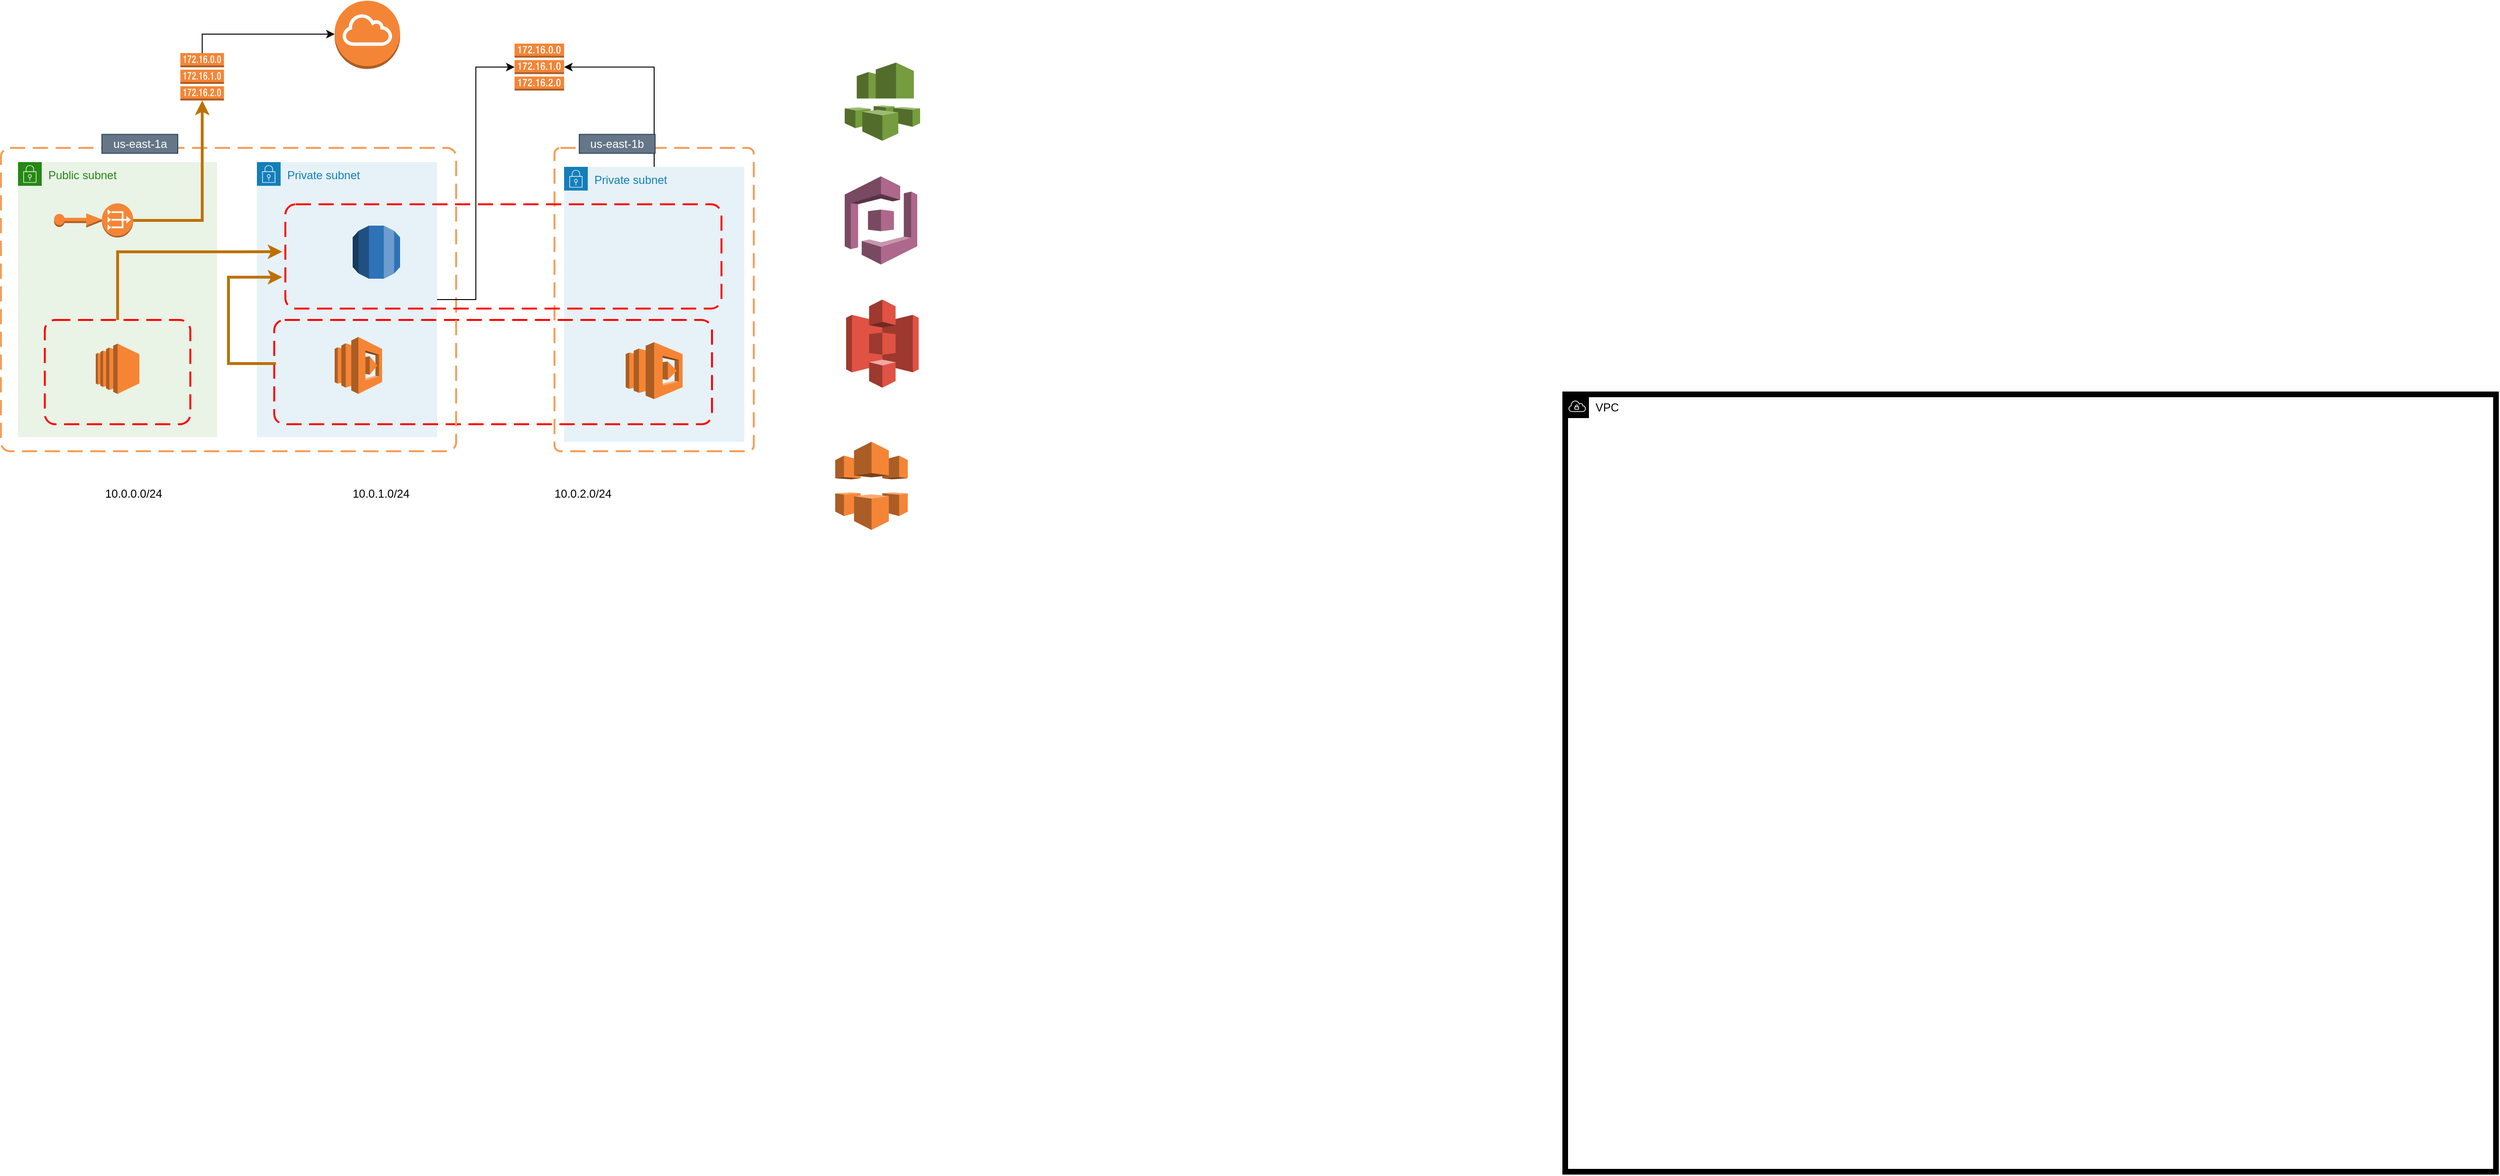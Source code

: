 <mxfile>
    <diagram id="79B9tlmsqGTh1D3DdXJI" name="ACME Diagram">
        <mxGraphModel dx="2442" dy="924" grid="1" gridSize="10" guides="1" tooltips="1" connect="1" arrows="1" fold="1" page="1" pageScale="1" pageWidth="827" pageHeight="1169" math="0" shadow="0">
            <root>
                <mxCell id="0"/>
                <mxCell id="1" parent="0"/>
                <mxCell id="6AXqKsSlTVGJSSD1UK3N-7" value="Private subnet" style="points=[[0,0],[0.25,0],[0.5,0],[0.75,0],[1,0],[1,0.25],[1,0.5],[1,0.75],[1,1],[0.75,1],[0.5,1],[0.25,1],[0,1],[0,0.75],[0,0.5],[0,0.25]];outlineConnect=0;gradientColor=none;html=1;whiteSpace=wrap;fontSize=12;fontStyle=0;shape=mxgraph.aws4.group;grIcon=mxgraph.aws4.group_security_group;grStroke=0;strokeColor=#147EBA;fillColor=#E6F2F8;verticalAlign=top;align=left;spacingLeft=30;fontColor=#147EBA;dashed=0;" parent="1" vertex="1">
                    <mxGeometry x="414" y="240" width="190" height="290" as="geometry"/>
                </mxCell>
                <mxCell id="6AXqKsSlTVGJSSD1UK3N-5" value="Private subnet" style="points=[[0,0],[0.25,0],[0.5,0],[0.75,0],[1,0],[1,0.25],[1,0.5],[1,0.75],[1,1],[0.75,1],[0.5,1],[0.25,1],[0,1],[0,0.75],[0,0.5],[0,0.25]];outlineConnect=0;gradientColor=none;html=1;whiteSpace=wrap;fontSize=12;fontStyle=0;shape=mxgraph.aws4.group;grIcon=mxgraph.aws4.group_security_group;grStroke=0;strokeColor=#147EBA;fillColor=#E6F2F8;verticalAlign=top;align=left;spacingLeft=30;fontColor=#147EBA;dashed=0;" parent="1" vertex="1">
                    <mxGeometry x="90" y="235" width="190" height="290" as="geometry"/>
                </mxCell>
                <mxCell id="6AXqKsSlTVGJSSD1UK3N-25" value="" style="rounded=1;arcSize=10;dashed=1;strokeColor=#ff0000;fillColor=none;gradientColor=none;dashPattern=8 4;strokeWidth=2;" parent="1" vertex="1">
                    <mxGeometry x="108.25" y="401.5" width="461.75" height="110" as="geometry"/>
                </mxCell>
                <mxCell id="6AXqKsSlTVGJSSD1UK3N-28" value="" style="rounded=1;arcSize=3;dashed=1;strokeColor=#F59D56;fillColor=none;gradientColor=none;dashPattern=8 4;strokeWidth=2;" parent="1" vertex="1">
                    <mxGeometry x="403.86" y="220" width="210.25" height="320" as="geometry"/>
                </mxCell>
                <mxCell id="6AXqKsSlTVGJSSD1UK3N-27" value="" style="rounded=1;arcSize=3;dashed=1;strokeColor=#F59D56;fillColor=none;gradientColor=none;dashPattern=8 4;strokeWidth=2;" parent="1" vertex="1">
                    <mxGeometry x="-180" y="220" width="480.13" height="320" as="geometry"/>
                </mxCell>
                <mxCell id="6AXqKsSlTVGJSSD1UK3N-2" value="Public subnet" style="points=[[0,0],[0.25,0],[0.5,0],[0.75,0],[1,0],[1,0.25],[1,0.5],[1,0.75],[1,1],[0.75,1],[0.5,1],[0.25,1],[0,1],[0,0.75],[0,0.5],[0,0.25]];outlineConnect=0;gradientColor=none;html=1;whiteSpace=wrap;fontSize=12;fontStyle=0;shape=mxgraph.aws4.group;grIcon=mxgraph.aws4.group_security_group;grStroke=0;strokeColor=#248814;fillColor=#E9F3E6;verticalAlign=top;align=left;spacingLeft=30;fontColor=#248814;dashed=0;" parent="1" vertex="1">
                    <mxGeometry x="-162" y="235" width="210" height="290" as="geometry"/>
                </mxCell>
                <mxCell id="6AXqKsSlTVGJSSD1UK3N-34" value="" style="rounded=1;arcSize=10;dashed=1;strokeColor=#ff0000;fillColor=none;gradientColor=none;dashPattern=8 4;strokeWidth=2;" parent="1" vertex="1">
                    <mxGeometry x="-133.75" y="401.5" width="153.5" height="110" as="geometry"/>
                </mxCell>
                <mxCell id="6AXqKsSlTVGJSSD1UK3N-36" style="edgeStyle=orthogonalEdgeStyle;rounded=0;orthogonalLoop=1;jettySize=auto;html=1;strokeWidth=3;entryX=-0.007;entryY=0.699;entryDx=0;entryDy=0;entryPerimeter=0;fillColor=#f0a30a;strokeColor=#BD7000;exitX=0.004;exitY=0.418;exitDx=0;exitDy=0;exitPerimeter=0;" parent="1" source="6AXqKsSlTVGJSSD1UK3N-25" target="6AXqKsSlTVGJSSD1UK3N-26" edge="1">
                    <mxGeometry relative="1" as="geometry">
                        <Array as="points">
                            <mxPoint x="60" y="448"/>
                            <mxPoint x="60" y="356"/>
                        </Array>
                    </mxGeometry>
                </mxCell>
                <mxCell id="6AXqKsSlTVGJSSD1UK3N-26" value="" style="rounded=1;arcSize=10;dashed=1;strokeColor=#ff0000;fillColor=none;gradientColor=none;dashPattern=8 4;strokeWidth=2;" parent="1" vertex="1">
                    <mxGeometry x="120" y="279.5" width="460" height="110" as="geometry"/>
                </mxCell>
                <mxCell id="6AXqKsSlTVGJSSD1UK3N-1" value="VPC" style="outlineConnect=0;html=1;whiteSpace=wrap;fontSize=12;fontStyle=0;shape=mxgraph.aws4.group;grIcon=mxgraph.aws4.group_vpc;verticalAlign=top;align=left;spacingLeft=30;dashed=0;strokeWidth=6;" parent="1" vertex="1">
                    <mxGeometry x="1470" y="480" width="981.75" height="820" as="geometry"/>
                </mxCell>
                <mxCell id="6AXqKsSlTVGJSSD1UK3N-3" value="" style="outlineConnect=0;dashed=0;verticalLabelPosition=bottom;verticalAlign=top;align=center;html=1;shape=mxgraph.aws3.internet_gateway;fillColor=#F58536;gradientColor=none;" parent="1" vertex="1">
                    <mxGeometry x="172" y="64.75" width="69" height="72" as="geometry"/>
                </mxCell>
                <mxCell id="6AXqKsSlTVGJSSD1UK3N-4" value="" style="outlineConnect=0;dashed=0;verticalLabelPosition=bottom;verticalAlign=top;align=center;html=1;shape=mxgraph.aws3.vpc_nat_gateway;fillColor=#F58536;gradientColor=none;" parent="1" vertex="1">
                    <mxGeometry x="-73.5" y="278.5" width="33" height="36" as="geometry"/>
                </mxCell>
                <mxCell id="6AXqKsSlTVGJSSD1UK3N-16" style="edgeStyle=orthogonalEdgeStyle;rounded=0;orthogonalLoop=1;jettySize=auto;html=1;entryX=0;entryY=0.5;entryDx=0;entryDy=0;entryPerimeter=0;" parent="1" source="6AXqKsSlTVGJSSD1UK3N-5" target="6AXqKsSlTVGJSSD1UK3N-12" edge="1">
                    <mxGeometry relative="1" as="geometry"/>
                </mxCell>
                <mxCell id="6AXqKsSlTVGJSSD1UK3N-6" value="" style="outlineConnect=0;dashed=0;verticalLabelPosition=bottom;verticalAlign=top;align=center;html=1;shape=mxgraph.aws3.rds;fillColor=#2E73B8;gradientColor=none;" parent="1" vertex="1">
                    <mxGeometry x="191" y="302" width="50" height="56" as="geometry"/>
                </mxCell>
                <mxCell id="6AXqKsSlTVGJSSD1UK3N-17" style="edgeStyle=orthogonalEdgeStyle;rounded=0;orthogonalLoop=1;jettySize=auto;html=1;entryX=1;entryY=0.5;entryDx=0;entryDy=0;entryPerimeter=0;" parent="1" source="6AXqKsSlTVGJSSD1UK3N-7" target="6AXqKsSlTVGJSSD1UK3N-12" edge="1">
                    <mxGeometry relative="1" as="geometry"/>
                </mxCell>
                <mxCell id="6AXqKsSlTVGJSSD1UK3N-9" value="" style="outlineConnect=0;dashed=0;verticalLabelPosition=bottom;verticalAlign=top;align=center;html=1;shape=mxgraph.aws3.lambda;fillColor=#F58534;gradientColor=none;" parent="1" vertex="1">
                    <mxGeometry x="172" y="419.5" width="50" height="60" as="geometry"/>
                </mxCell>
                <mxCell id="6AXqKsSlTVGJSSD1UK3N-10" value="" style="outlineConnect=0;dashed=0;verticalLabelPosition=bottom;verticalAlign=top;align=center;html=1;shape=mxgraph.aws3.lambda;fillColor=#F58534;gradientColor=none;" parent="1" vertex="1">
                    <mxGeometry x="478.99" y="425" width="60" height="60" as="geometry"/>
                </mxCell>
                <mxCell id="6AXqKsSlTVGJSSD1UK3N-13" style="edgeStyle=orthogonalEdgeStyle;rounded=0;orthogonalLoop=1;jettySize=auto;html=1;" parent="1" source="6AXqKsSlTVGJSSD1UK3N-11" target="6AXqKsSlTVGJSSD1UK3N-3" edge="1">
                    <mxGeometry relative="1" as="geometry">
                        <mxPoint x="31.5" y="-30" as="targetPoint"/>
                        <Array as="points">
                            <mxPoint x="32" y="100"/>
                        </Array>
                    </mxGeometry>
                </mxCell>
                <mxCell id="6AXqKsSlTVGJSSD1UK3N-11" value="" style="outlineConnect=0;dashed=0;verticalLabelPosition=bottom;verticalAlign=top;align=center;html=1;shape=mxgraph.aws3.route_table;fillColor=#F58536;gradientColor=none;" parent="1" vertex="1">
                    <mxGeometry x="9.25" y="120" width="46" height="50" as="geometry"/>
                </mxCell>
                <mxCell id="6AXqKsSlTVGJSSD1UK3N-12" value="" style="outlineConnect=0;dashed=0;verticalLabelPosition=bottom;verticalAlign=top;align=center;html=1;shape=mxgraph.aws3.route_table;fillColor=#F58536;gradientColor=none;" parent="1" vertex="1">
                    <mxGeometry x="361.75" y="110" width="52.25" height="49.5" as="geometry"/>
                </mxCell>
                <mxCell id="6AXqKsSlTVGJSSD1UK3N-18" value="" style="outlineConnect=0;dashed=0;verticalLabelPosition=bottom;verticalAlign=top;align=center;html=1;shape=mxgraph.aws3.elastic_ip;fillColor=#F58534;gradientColor=none;" parent="1" vertex="1">
                    <mxGeometry x="-124" y="289" width="50.5" height="15" as="geometry"/>
                </mxCell>
                <mxCell id="6AXqKsSlTVGJSSD1UK3N-19" value="" style="outlineConnect=0;dashed=0;verticalLabelPosition=bottom;verticalAlign=top;align=center;html=1;shape=mxgraph.aws3.ec2;fillColor=#F58534;gradientColor=none;" parent="1" vertex="1">
                    <mxGeometry x="-80" y="426.5" width="46" height="53" as="geometry"/>
                </mxCell>
                <mxCell id="6AXqKsSlTVGJSSD1UK3N-20" value="" style="outlineConnect=0;dashed=0;verticalLabelPosition=bottom;verticalAlign=top;align=center;html=1;shape=mxgraph.aws3.ec2_systems_manager;fillColor=#759C3E;gradientColor=none;" parent="1" vertex="1">
                    <mxGeometry x="710" y="130" width="79.5" height="82.5" as="geometry"/>
                </mxCell>
                <mxCell id="6AXqKsSlTVGJSSD1UK3N-21" value="" style="outlineConnect=0;dashed=0;verticalLabelPosition=bottom;verticalAlign=top;align=center;html=1;shape=mxgraph.aws3.cognito;fillColor=#AD688B;gradientColor=none;strokeWidth=6;" parent="1" vertex="1">
                    <mxGeometry x="710" y="250" width="76.5" height="93" as="geometry"/>
                </mxCell>
                <mxCell id="6AXqKsSlTVGJSSD1UK3N-23" value="" style="outlineConnect=0;dashed=0;verticalLabelPosition=bottom;verticalAlign=top;align=center;html=1;shape=mxgraph.aws3.s3;fillColor=#E05243;gradientColor=none;strokeWidth=6;" parent="1" vertex="1">
                    <mxGeometry x="711.5" y="380" width="76.5" height="93" as="geometry"/>
                </mxCell>
                <mxCell id="6AXqKsSlTVGJSSD1UK3N-24" value="" style="outlineConnect=0;dashed=0;verticalLabelPosition=bottom;verticalAlign=top;align=center;html=1;shape=mxgraph.aws3.cloudfront;fillColor=#F58536;gradientColor=none;strokeWidth=6;" parent="1" vertex="1">
                    <mxGeometry x="700" y="530" width="76.5" height="93" as="geometry"/>
                </mxCell>
                <mxCell id="6AXqKsSlTVGJSSD1UK3N-29" value="10.0.0.0/24" style="text;html=1;strokeColor=none;fillColor=none;align=center;verticalAlign=middle;whiteSpace=wrap;rounded=0;" parent="1" vertex="1">
                    <mxGeometry x="-60" y="575" width="40" height="20" as="geometry"/>
                </mxCell>
                <mxCell id="6AXqKsSlTVGJSSD1UK3N-30" value="10.0.1.0/24" style="text;html=1;strokeColor=none;fillColor=none;align=center;verticalAlign=middle;whiteSpace=wrap;rounded=0;" parent="1" vertex="1">
                    <mxGeometry x="201" y="575" width="40" height="20" as="geometry"/>
                </mxCell>
                <mxCell id="6AXqKsSlTVGJSSD1UK3N-31" value="10.0.2.0/24" style="text;html=1;strokeColor=none;fillColor=none;align=center;verticalAlign=middle;whiteSpace=wrap;rounded=0;" parent="1" vertex="1">
                    <mxGeometry x="414" y="575" width="40" height="20" as="geometry"/>
                </mxCell>
                <mxCell id="6AXqKsSlTVGJSSD1UK3N-32" value="us-east-1a" style="text;html=1;align=center;verticalAlign=middle;whiteSpace=wrap;rounded=0;fillColor=#647687;strokeColor=#314354;fontColor=#ffffff;" parent="1" vertex="1">
                    <mxGeometry x="-73.5" y="205.75" width="80" height="20" as="geometry"/>
                </mxCell>
                <mxCell id="6AXqKsSlTVGJSSD1UK3N-33" value="us-east-1b" style="text;html=1;align=center;verticalAlign=middle;whiteSpace=wrap;rounded=0;fillColor=#647687;strokeColor=#314354;fontColor=#ffffff;" parent="1" vertex="1">
                    <mxGeometry x="430" y="205.75" width="80" height="20" as="geometry"/>
                </mxCell>
                <mxCell id="6AXqKsSlTVGJSSD1UK3N-35" style="edgeStyle=orthogonalEdgeStyle;rounded=0;orthogonalLoop=1;jettySize=auto;html=1;entryX=-0.007;entryY=0.455;entryDx=0;entryDy=0;entryPerimeter=0;fillColor=#f0a30a;strokeColor=#BD7000;strokeWidth=3;" parent="1" source="6AXqKsSlTVGJSSD1UK3N-34" target="6AXqKsSlTVGJSSD1UK3N-26" edge="1">
                    <mxGeometry relative="1" as="geometry">
                        <Array as="points">
                            <mxPoint x="-57" y="330"/>
                        </Array>
                    </mxGeometry>
                </mxCell>
                <mxCell id="6AXqKsSlTVGJSSD1UK3N-14" style="edgeStyle=orthogonalEdgeStyle;rounded=0;orthogonalLoop=1;jettySize=auto;html=1;fillColor=#f0a30a;strokeColor=#BD7000;strokeWidth=3;" parent="1" source="6AXqKsSlTVGJSSD1UK3N-4" target="6AXqKsSlTVGJSSD1UK3N-11" edge="1">
                    <mxGeometry relative="1" as="geometry"/>
                </mxCell>
            </root>
        </mxGraphModel>
    </diagram>
</mxfile>